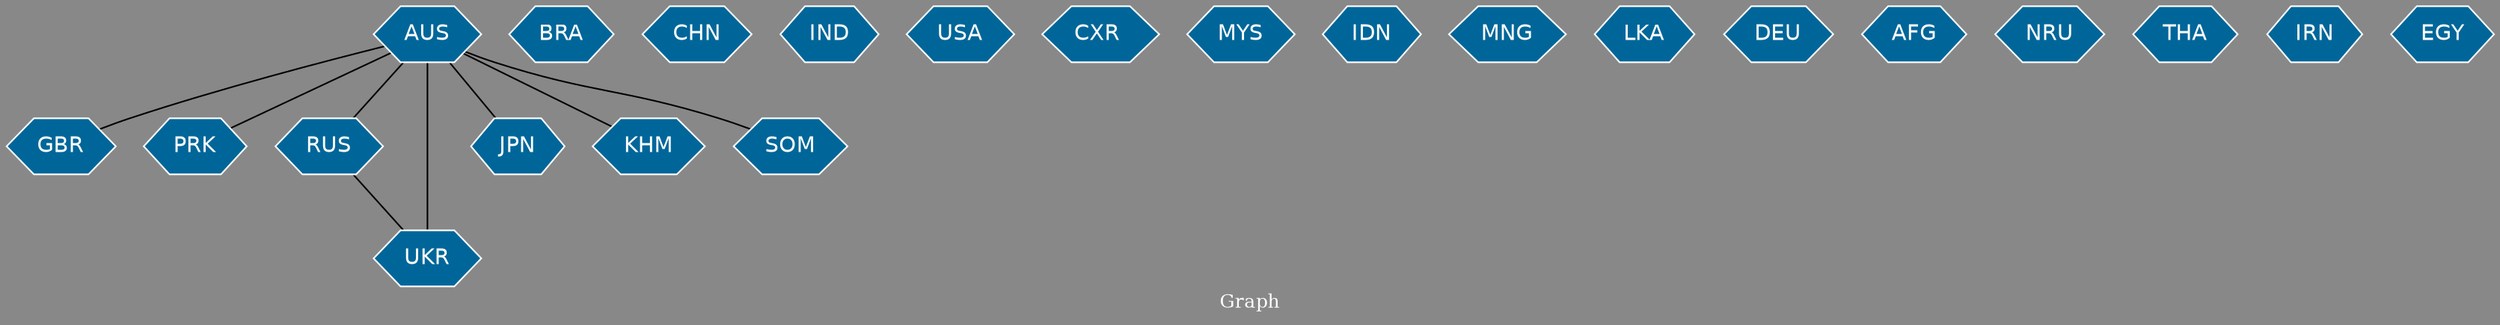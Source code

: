// Countries together in item graph
graph {
	graph [bgcolor="#888888" fontcolor=white fontsize=12 label="Graph" outputorder=edgesfirst overlap=prism]
	node [color=white fillcolor="#006699" fontcolor=white fontname=Helvetica shape=hexagon style=filled]
	edge [arrowhead=open color=black fontcolor=white fontname=Courier fontsize=12]
		AUS [label=AUS]
		BRA [label=BRA]
		CHN [label=CHN]
		GBR [label=GBR]
		IND [label=IND]
		PRK [label=PRK]
		USA [label=USA]
		"CXR " [label="CXR "]
		MYS [label=MYS]
		IDN [label=IDN]
		MNG [label=MNG]
		RUS [label=RUS]
		UKR [label=UKR]
		LKA [label=LKA]
		DEU [label=DEU]
		AFG [label=AFG]
		NRU [label=NRU]
		JPN [label=JPN]
		KHM [label=KHM]
		THA [label=THA]
		SOM [label=SOM]
		IRN [label=IRN]
		EGY [label=EGY]
			AUS -- UKR [weight=2]
			AUS -- SOM [weight=1]
			AUS -- RUS [weight=1]
			AUS -- PRK [weight=1]
			AUS -- JPN [weight=1]
			RUS -- UKR [weight=1]
			AUS -- KHM [weight=1]
			AUS -- GBR [weight=1]
}